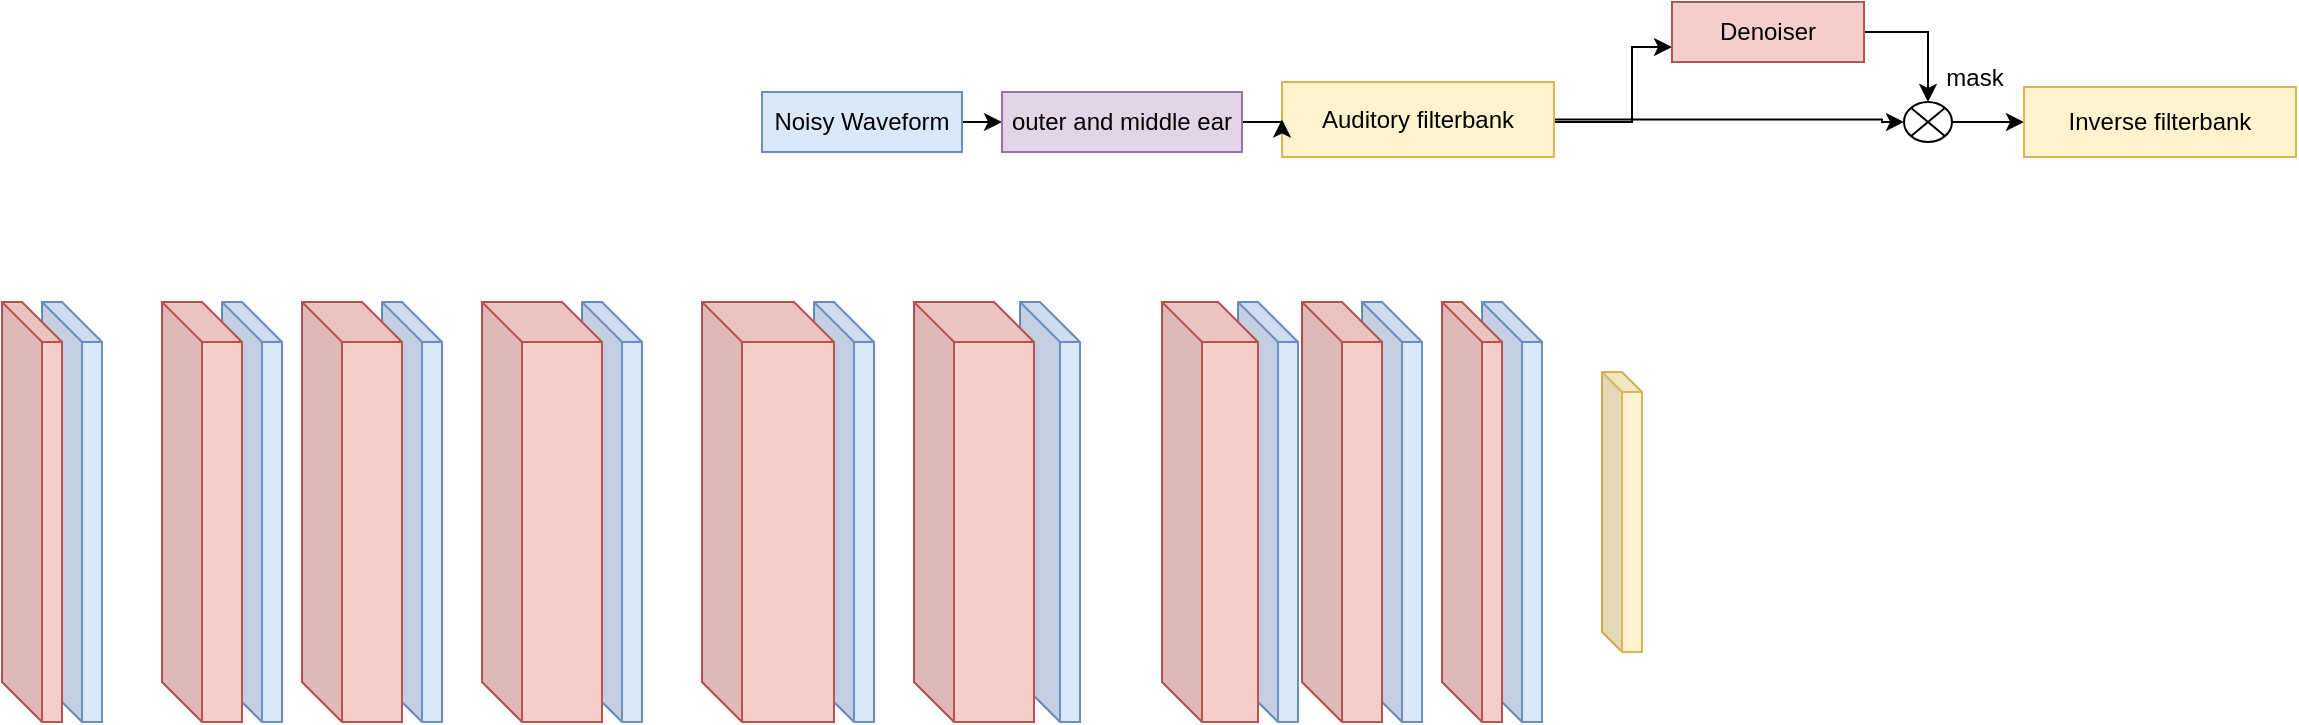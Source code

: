 <mxfile version="20.8.20" type="github">
  <diagram name="第 1 页" id="A7y-OVJT-mDbY2HOoiZ-">
    <mxGraphModel dx="1983" dy="663" grid="1" gridSize="10" guides="1" tooltips="1" connect="1" arrows="1" fold="1" page="1" pageScale="1" pageWidth="827" pageHeight="1169" math="0" shadow="0">
      <root>
        <mxCell id="0" />
        <mxCell id="1" parent="0" />
        <mxCell id="XXLzyL1vh3Rbw9BeUKaH-12" style="edgeStyle=orthogonalEdgeStyle;rounded=0;orthogonalLoop=1;jettySize=auto;html=1;exitX=1;exitY=0.5;exitDx=0;exitDy=0;entryX=0;entryY=0.5;entryDx=0;entryDy=0;" edge="1" parent="1" source="XXLzyL1vh3Rbw9BeUKaH-2" target="XXLzyL1vh3Rbw9BeUKaH-4">
          <mxGeometry relative="1" as="geometry" />
        </mxCell>
        <mxCell id="XXLzyL1vh3Rbw9BeUKaH-2" value="Noisy Waveform" style="rounded=0;whiteSpace=wrap;html=1;fillColor=#dae8fc;strokeColor=#6c8ebf;" vertex="1" parent="1">
          <mxGeometry x="10" y="225" width="100" height="30" as="geometry" />
        </mxCell>
        <mxCell id="XXLzyL1vh3Rbw9BeUKaH-17" style="edgeStyle=orthogonalEdgeStyle;rounded=0;orthogonalLoop=1;jettySize=auto;html=1;exitX=1;exitY=0.5;exitDx=0;exitDy=0;entryX=0;entryY=0.5;entryDx=0;entryDy=0;entryPerimeter=0;" edge="1" parent="1" source="XXLzyL1vh3Rbw9BeUKaH-3" target="XXLzyL1vh3Rbw9BeUKaH-7">
          <mxGeometry relative="1" as="geometry">
            <Array as="points">
              <mxPoint x="570" y="239" />
              <mxPoint x="570" y="240" />
            </Array>
          </mxGeometry>
        </mxCell>
        <mxCell id="XXLzyL1vh3Rbw9BeUKaH-18" style="edgeStyle=orthogonalEdgeStyle;rounded=0;orthogonalLoop=1;jettySize=auto;html=1;entryX=0;entryY=0.75;entryDx=0;entryDy=0;" edge="1" parent="1" source="XXLzyL1vh3Rbw9BeUKaH-3" target="XXLzyL1vh3Rbw9BeUKaH-6">
          <mxGeometry relative="1" as="geometry">
            <mxPoint x="410" y="230" as="sourcePoint" />
            <Array as="points">
              <mxPoint x="445" y="240" />
              <mxPoint x="445" y="203" />
            </Array>
          </mxGeometry>
        </mxCell>
        <mxCell id="XXLzyL1vh3Rbw9BeUKaH-3" value="Auditory filterbank" style="rounded=0;whiteSpace=wrap;html=1;fillColor=#fff2cc;strokeColor=#d6b656;" vertex="1" parent="1">
          <mxGeometry x="270" y="220" width="136" height="37.5" as="geometry" />
        </mxCell>
        <mxCell id="XXLzyL1vh3Rbw9BeUKaH-13" style="edgeStyle=orthogonalEdgeStyle;rounded=0;orthogonalLoop=1;jettySize=auto;html=1;exitX=1;exitY=0.5;exitDx=0;exitDy=0;entryX=0;entryY=0.5;entryDx=0;entryDy=0;" edge="1" parent="1" source="XXLzyL1vh3Rbw9BeUKaH-4" target="XXLzyL1vh3Rbw9BeUKaH-3">
          <mxGeometry relative="1" as="geometry" />
        </mxCell>
        <mxCell id="XXLzyL1vh3Rbw9BeUKaH-4" value="outer and middle ear" style="rounded=0;whiteSpace=wrap;html=1;fillColor=#e1d5e7;strokeColor=#9673a6;" vertex="1" parent="1">
          <mxGeometry x="130" y="225" width="120" height="30" as="geometry" />
        </mxCell>
        <mxCell id="XXLzyL1vh3Rbw9BeUKaH-15" style="edgeStyle=orthogonalEdgeStyle;rounded=0;orthogonalLoop=1;jettySize=auto;html=1;entryX=0.5;entryY=0;entryDx=0;entryDy=0;entryPerimeter=0;" edge="1" parent="1" source="XXLzyL1vh3Rbw9BeUKaH-6" target="XXLzyL1vh3Rbw9BeUKaH-7">
          <mxGeometry relative="1" as="geometry" />
        </mxCell>
        <mxCell id="XXLzyL1vh3Rbw9BeUKaH-6" value="Denoiser" style="rounded=0;whiteSpace=wrap;html=1;fillColor=#f8cecc;strokeColor=#b85450;" vertex="1" parent="1">
          <mxGeometry x="465" y="180" width="96" height="30" as="geometry" />
        </mxCell>
        <mxCell id="XXLzyL1vh3Rbw9BeUKaH-19" style="edgeStyle=orthogonalEdgeStyle;rounded=0;orthogonalLoop=1;jettySize=auto;html=1;exitX=1;exitY=0.5;exitDx=0;exitDy=0;exitPerimeter=0;entryX=0;entryY=0.5;entryDx=0;entryDy=0;" edge="1" parent="1" source="XXLzyL1vh3Rbw9BeUKaH-7" target="XXLzyL1vh3Rbw9BeUKaH-9">
          <mxGeometry relative="1" as="geometry" />
        </mxCell>
        <mxCell id="XXLzyL1vh3Rbw9BeUKaH-7" value="" style="verticalLabelPosition=bottom;verticalAlign=top;html=1;shape=mxgraph.flowchart.or;" vertex="1" parent="1">
          <mxGeometry x="581" y="230" width="24" height="20" as="geometry" />
        </mxCell>
        <mxCell id="XXLzyL1vh3Rbw9BeUKaH-9" value="Inverse filterbank" style="rounded=0;whiteSpace=wrap;html=1;fillColor=#fff2cc;strokeColor=#d6b656;" vertex="1" parent="1">
          <mxGeometry x="641" y="222.5" width="136" height="35" as="geometry" />
        </mxCell>
        <mxCell id="XXLzyL1vh3Rbw9BeUKaH-10" value="mask" style="text;html=1;align=center;verticalAlign=middle;resizable=0;points=[];autosize=1;strokeColor=none;fillColor=none;" vertex="1" parent="1">
          <mxGeometry x="591" y="202.5" width="50" height="30" as="geometry" />
        </mxCell>
        <mxCell id="XXLzyL1vh3Rbw9BeUKaH-20" value="" style="shape=cube;whiteSpace=wrap;html=1;boundedLbl=1;backgroundOutline=1;darkOpacity=0.05;darkOpacity2=0.1;fillColor=#dae8fc;strokeColor=#6c8ebf;" vertex="1" parent="1">
          <mxGeometry x="-350" y="330" width="30" height="210" as="geometry" />
        </mxCell>
        <mxCell id="XXLzyL1vh3Rbw9BeUKaH-21" value="" style="shape=cube;whiteSpace=wrap;html=1;boundedLbl=1;backgroundOutline=1;darkOpacity=0.05;darkOpacity2=0.1;fillColor=#f8cecc;strokeColor=#b85450;" vertex="1" parent="1">
          <mxGeometry x="-370" y="330" width="30" height="210" as="geometry" />
        </mxCell>
        <mxCell id="XXLzyL1vh3Rbw9BeUKaH-22" value="" style="shape=cube;whiteSpace=wrap;html=1;boundedLbl=1;backgroundOutline=1;darkOpacity=0.05;darkOpacity2=0.1;fillColor=#dae8fc;strokeColor=#6c8ebf;" vertex="1" parent="1">
          <mxGeometry x="-260" y="330" width="30" height="210" as="geometry" />
        </mxCell>
        <mxCell id="XXLzyL1vh3Rbw9BeUKaH-23" value="" style="shape=cube;whiteSpace=wrap;html=1;boundedLbl=1;backgroundOutline=1;darkOpacity=0.05;darkOpacity2=0.1;fillColor=#f8cecc;strokeColor=#b85450;" vertex="1" parent="1">
          <mxGeometry x="-290" y="330" width="40" height="210" as="geometry" />
        </mxCell>
        <mxCell id="XXLzyL1vh3Rbw9BeUKaH-24" value="" style="shape=cube;whiteSpace=wrap;html=1;boundedLbl=1;backgroundOutline=1;darkOpacity=0.05;darkOpacity2=0.1;fillColor=#dae8fc;strokeColor=#6c8ebf;" vertex="1" parent="1">
          <mxGeometry x="-180" y="330" width="30" height="210" as="geometry" />
        </mxCell>
        <mxCell id="XXLzyL1vh3Rbw9BeUKaH-25" value="" style="shape=cube;whiteSpace=wrap;html=1;boundedLbl=1;backgroundOutline=1;darkOpacity=0.05;darkOpacity2=0.1;fillColor=#f8cecc;strokeColor=#b85450;" vertex="1" parent="1">
          <mxGeometry x="-220" y="330" width="50" height="210" as="geometry" />
        </mxCell>
        <mxCell id="XXLzyL1vh3Rbw9BeUKaH-26" value="" style="shape=cube;whiteSpace=wrap;html=1;boundedLbl=1;backgroundOutline=1;darkOpacity=0.05;darkOpacity2=0.1;fillColor=#dae8fc;strokeColor=#6c8ebf;" vertex="1" parent="1">
          <mxGeometry x="-80" y="330" width="30" height="210" as="geometry" />
        </mxCell>
        <mxCell id="XXLzyL1vh3Rbw9BeUKaH-27" value="" style="shape=cube;whiteSpace=wrap;html=1;boundedLbl=1;backgroundOutline=1;darkOpacity=0.05;darkOpacity2=0.1;fillColor=#f8cecc;strokeColor=#b85450;" vertex="1" parent="1">
          <mxGeometry x="-130" y="330" width="60" height="210" as="geometry" />
        </mxCell>
        <mxCell id="XXLzyL1vh3Rbw9BeUKaH-28" value="" style="shape=cube;whiteSpace=wrap;html=1;boundedLbl=1;backgroundOutline=1;darkOpacity=0.05;darkOpacity2=0.1;fillColor=#dae8fc;strokeColor=#6c8ebf;" vertex="1" parent="1">
          <mxGeometry x="36" y="330" width="30" height="210" as="geometry" />
        </mxCell>
        <mxCell id="XXLzyL1vh3Rbw9BeUKaH-29" value="" style="shape=cube;whiteSpace=wrap;html=1;boundedLbl=1;backgroundOutline=1;darkOpacity=0.05;darkOpacity2=0.1;fillColor=#f8cecc;strokeColor=#b85450;" vertex="1" parent="1">
          <mxGeometry x="-20" y="330" width="66" height="210" as="geometry" />
        </mxCell>
        <mxCell id="XXLzyL1vh3Rbw9BeUKaH-30" value="" style="shape=cube;whiteSpace=wrap;html=1;boundedLbl=1;backgroundOutline=1;darkOpacity=0.05;darkOpacity2=0.1;fillColor=#dae8fc;strokeColor=#6c8ebf;" vertex="1" parent="1">
          <mxGeometry x="139" y="330" width="30" height="210" as="geometry" />
        </mxCell>
        <mxCell id="XXLzyL1vh3Rbw9BeUKaH-31" value="" style="shape=cube;whiteSpace=wrap;html=1;boundedLbl=1;backgroundOutline=1;darkOpacity=0.05;darkOpacity2=0.1;fillColor=#f8cecc;strokeColor=#b85450;" vertex="1" parent="1">
          <mxGeometry x="86" y="330" width="60" height="210" as="geometry" />
        </mxCell>
        <mxCell id="XXLzyL1vh3Rbw9BeUKaH-32" value="" style="shape=cube;whiteSpace=wrap;html=1;boundedLbl=1;backgroundOutline=1;darkOpacity=0.05;darkOpacity2=0.1;fillColor=#dae8fc;strokeColor=#6c8ebf;" vertex="1" parent="1">
          <mxGeometry x="248" y="330" width="30" height="210" as="geometry" />
        </mxCell>
        <mxCell id="XXLzyL1vh3Rbw9BeUKaH-33" value="" style="shape=cube;whiteSpace=wrap;html=1;boundedLbl=1;backgroundOutline=1;darkOpacity=0.05;darkOpacity2=0.1;fillColor=#f8cecc;strokeColor=#b85450;" vertex="1" parent="1">
          <mxGeometry x="210" y="330" width="48" height="210" as="geometry" />
        </mxCell>
        <mxCell id="XXLzyL1vh3Rbw9BeUKaH-34" value="" style="shape=cube;whiteSpace=wrap;html=1;boundedLbl=1;backgroundOutline=1;darkOpacity=0.05;darkOpacity2=0.1;fillColor=#dae8fc;strokeColor=#6c8ebf;" vertex="1" parent="1">
          <mxGeometry x="310" y="330" width="30" height="210" as="geometry" />
        </mxCell>
        <mxCell id="XXLzyL1vh3Rbw9BeUKaH-35" value="" style="shape=cube;whiteSpace=wrap;html=1;boundedLbl=1;backgroundOutline=1;darkOpacity=0.05;darkOpacity2=0.1;fillColor=#f8cecc;strokeColor=#b85450;" vertex="1" parent="1">
          <mxGeometry x="280" y="330" width="40" height="210" as="geometry" />
        </mxCell>
        <mxCell id="XXLzyL1vh3Rbw9BeUKaH-36" value="" style="shape=cube;whiteSpace=wrap;html=1;boundedLbl=1;backgroundOutline=1;darkOpacity=0.05;darkOpacity2=0.1;fillColor=#dae8fc;strokeColor=#6c8ebf;" vertex="1" parent="1">
          <mxGeometry x="370" y="330" width="30" height="210" as="geometry" />
        </mxCell>
        <mxCell id="XXLzyL1vh3Rbw9BeUKaH-37" value="" style="shape=cube;whiteSpace=wrap;html=1;boundedLbl=1;backgroundOutline=1;darkOpacity=0.05;darkOpacity2=0.1;fillColor=#f8cecc;strokeColor=#b85450;" vertex="1" parent="1">
          <mxGeometry x="350" y="330" width="30" height="210" as="geometry" />
        </mxCell>
        <mxCell id="XXLzyL1vh3Rbw9BeUKaH-39" value="" style="shape=cube;whiteSpace=wrap;html=1;boundedLbl=1;backgroundOutline=1;darkOpacity=0.05;darkOpacity2=0.1;fillColor=#fff2cc;strokeColor=#d6b656;size=10;" vertex="1" parent="1">
          <mxGeometry x="430" y="365" width="20" height="140" as="geometry" />
        </mxCell>
      </root>
    </mxGraphModel>
  </diagram>
</mxfile>
